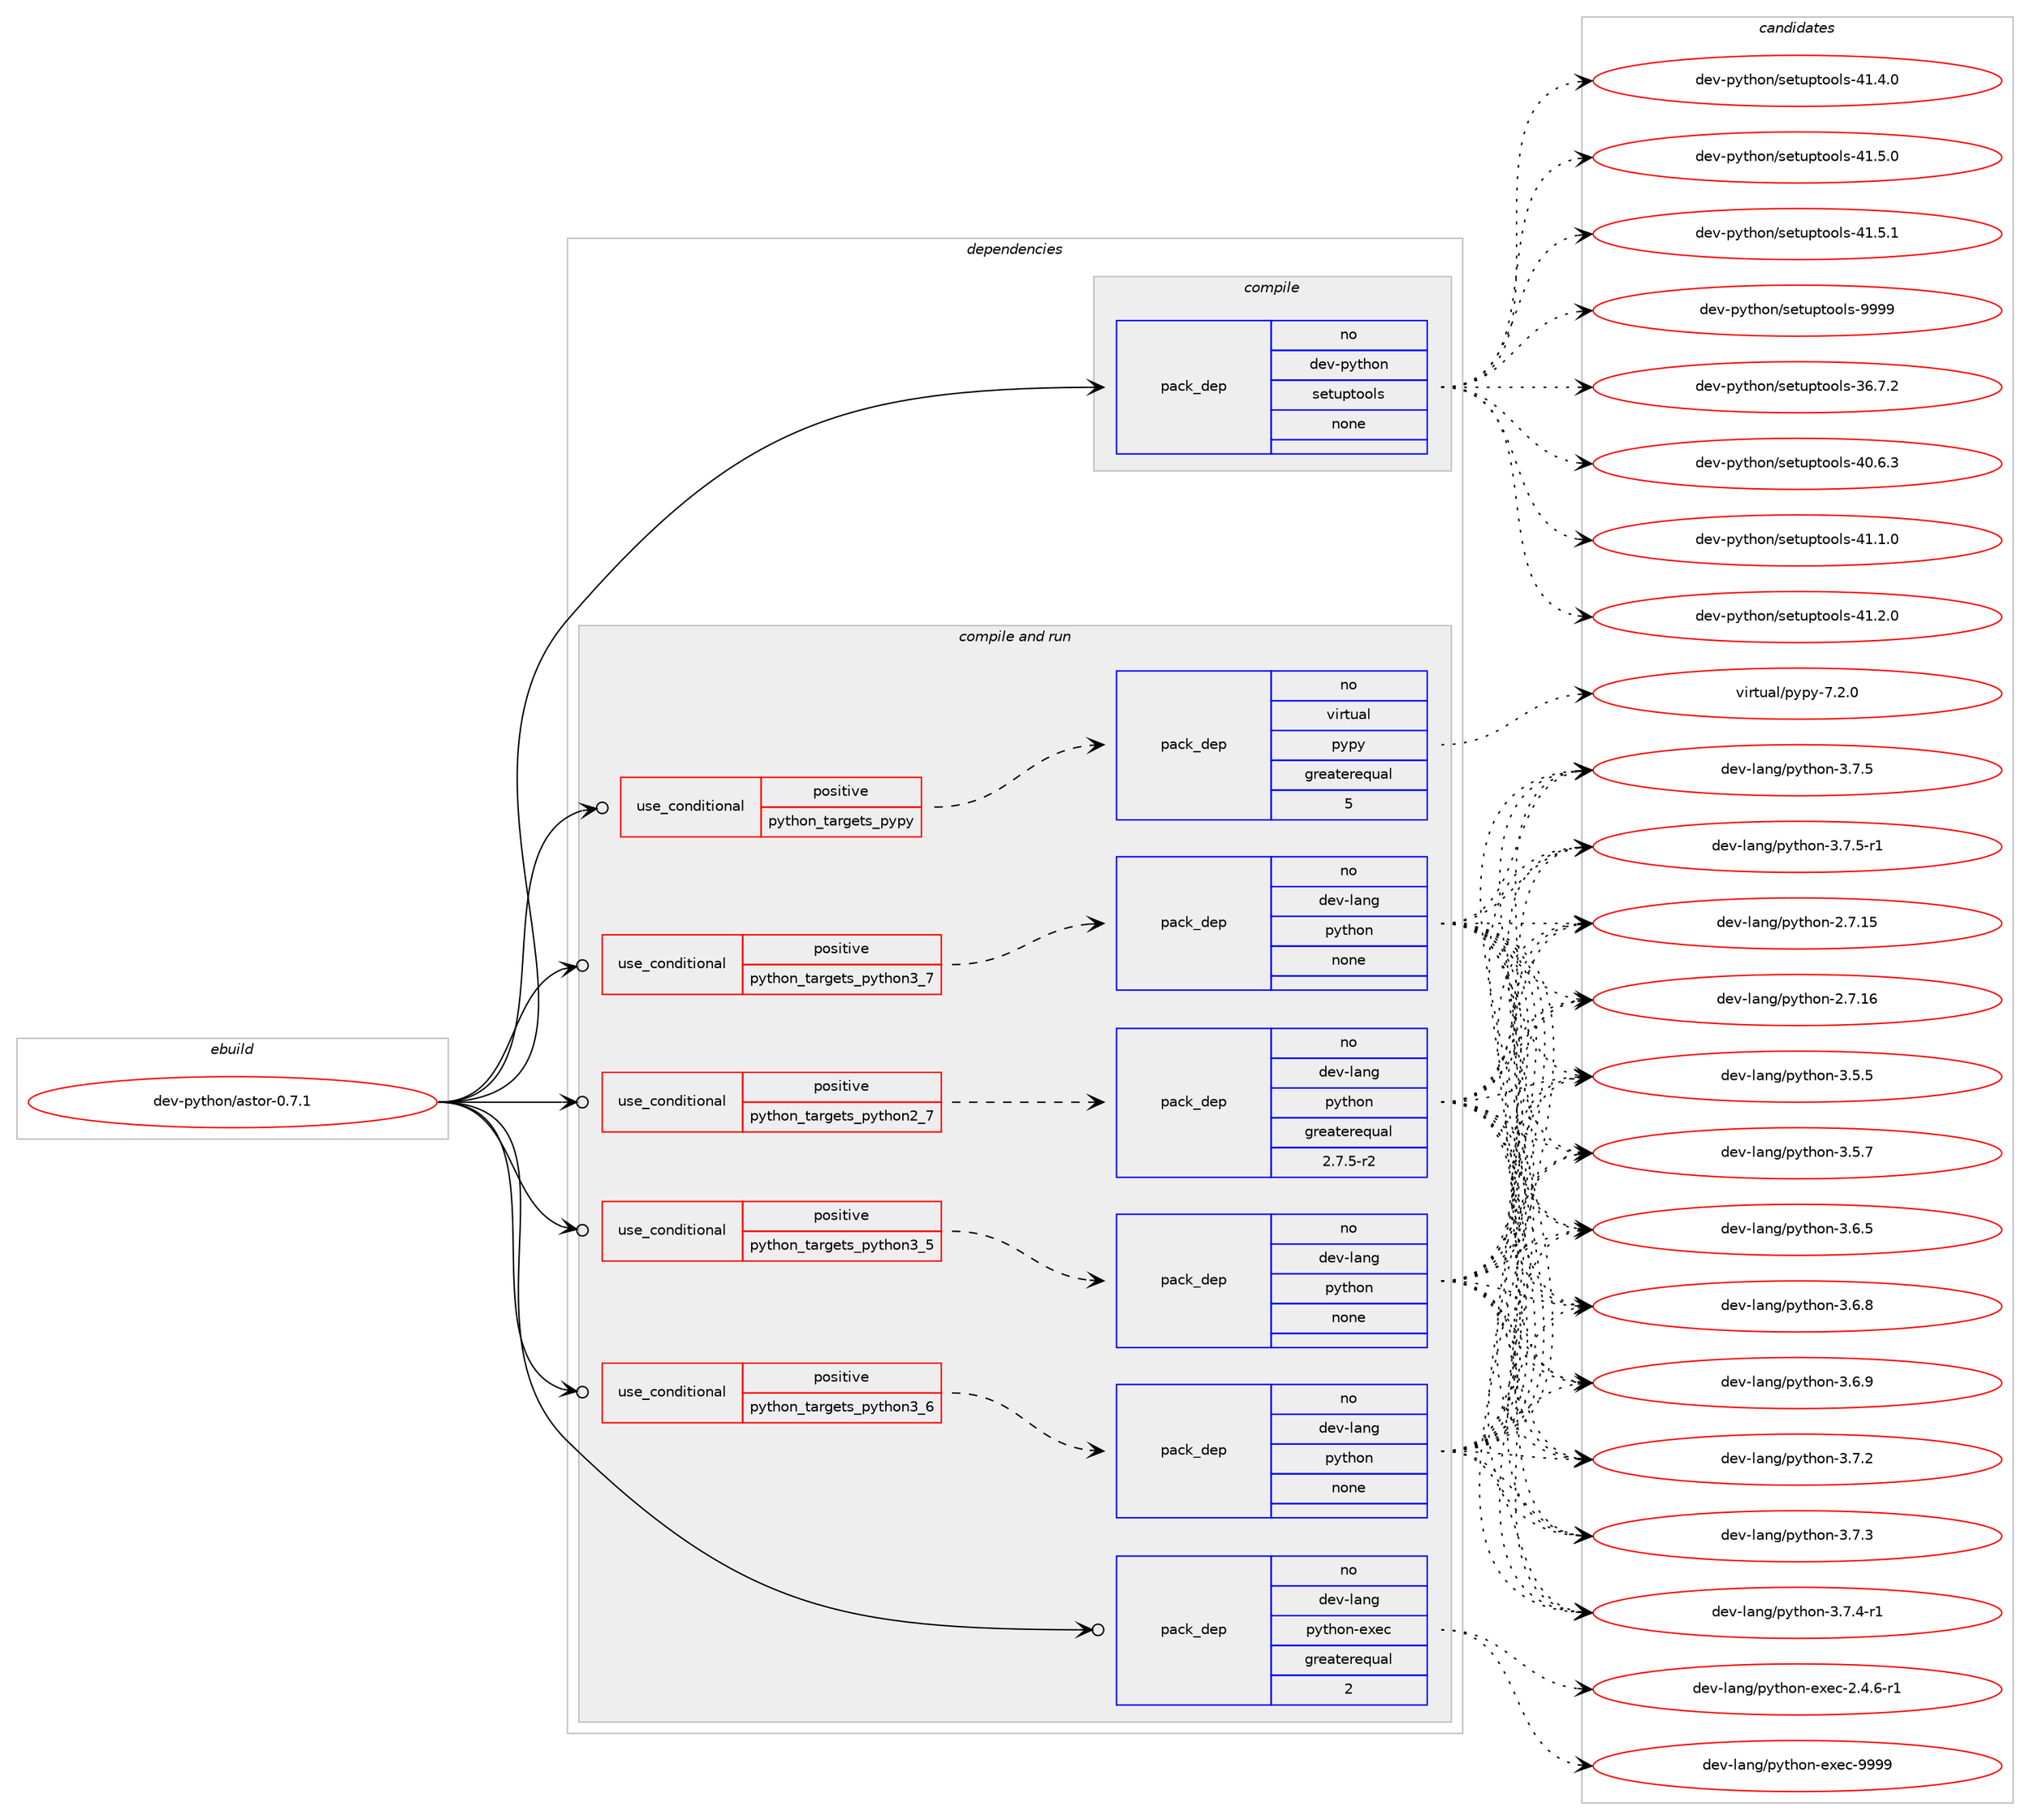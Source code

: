 digraph prolog {

# *************
# Graph options
# *************

newrank=true;
concentrate=true;
compound=true;
graph [rankdir=LR,fontname=Helvetica,fontsize=10,ranksep=1.5];#, ranksep=2.5, nodesep=0.2];
edge  [arrowhead=vee];
node  [fontname=Helvetica,fontsize=10];

# **********
# The ebuild
# **********

subgraph cluster_leftcol {
color=gray;
rank=same;
label=<<i>ebuild</i>>;
id [label="dev-python/astor-0.7.1", color=red, width=4, href="../dev-python/astor-0.7.1.svg"];
}

# ****************
# The dependencies
# ****************

subgraph cluster_midcol {
color=gray;
label=<<i>dependencies</i>>;
subgraph cluster_compile {
fillcolor="#eeeeee";
style=filled;
label=<<i>compile</i>>;
subgraph pack446613 {
dependency594683 [label=<<TABLE BORDER="0" CELLBORDER="1" CELLSPACING="0" CELLPADDING="4" WIDTH="220"><TR><TD ROWSPAN="6" CELLPADDING="30">pack_dep</TD></TR><TR><TD WIDTH="110">no</TD></TR><TR><TD>dev-python</TD></TR><TR><TD>setuptools</TD></TR><TR><TD>none</TD></TR><TR><TD></TD></TR></TABLE>>, shape=none, color=blue];
}
id:e -> dependency594683:w [weight=20,style="solid",arrowhead="vee"];
}
subgraph cluster_compileandrun {
fillcolor="#eeeeee";
style=filled;
label=<<i>compile and run</i>>;
subgraph cond136298 {
dependency594684 [label=<<TABLE BORDER="0" CELLBORDER="1" CELLSPACING="0" CELLPADDING="4"><TR><TD ROWSPAN="3" CELLPADDING="10">use_conditional</TD></TR><TR><TD>positive</TD></TR><TR><TD>python_targets_pypy</TD></TR></TABLE>>, shape=none, color=red];
subgraph pack446614 {
dependency594685 [label=<<TABLE BORDER="0" CELLBORDER="1" CELLSPACING="0" CELLPADDING="4" WIDTH="220"><TR><TD ROWSPAN="6" CELLPADDING="30">pack_dep</TD></TR><TR><TD WIDTH="110">no</TD></TR><TR><TD>virtual</TD></TR><TR><TD>pypy</TD></TR><TR><TD>greaterequal</TD></TR><TR><TD>5</TD></TR></TABLE>>, shape=none, color=blue];
}
dependency594684:e -> dependency594685:w [weight=20,style="dashed",arrowhead="vee"];
}
id:e -> dependency594684:w [weight=20,style="solid",arrowhead="odotvee"];
subgraph cond136299 {
dependency594686 [label=<<TABLE BORDER="0" CELLBORDER="1" CELLSPACING="0" CELLPADDING="4"><TR><TD ROWSPAN="3" CELLPADDING="10">use_conditional</TD></TR><TR><TD>positive</TD></TR><TR><TD>python_targets_python2_7</TD></TR></TABLE>>, shape=none, color=red];
subgraph pack446615 {
dependency594687 [label=<<TABLE BORDER="0" CELLBORDER="1" CELLSPACING="0" CELLPADDING="4" WIDTH="220"><TR><TD ROWSPAN="6" CELLPADDING="30">pack_dep</TD></TR><TR><TD WIDTH="110">no</TD></TR><TR><TD>dev-lang</TD></TR><TR><TD>python</TD></TR><TR><TD>greaterequal</TD></TR><TR><TD>2.7.5-r2</TD></TR></TABLE>>, shape=none, color=blue];
}
dependency594686:e -> dependency594687:w [weight=20,style="dashed",arrowhead="vee"];
}
id:e -> dependency594686:w [weight=20,style="solid",arrowhead="odotvee"];
subgraph cond136300 {
dependency594688 [label=<<TABLE BORDER="0" CELLBORDER="1" CELLSPACING="0" CELLPADDING="4"><TR><TD ROWSPAN="3" CELLPADDING="10">use_conditional</TD></TR><TR><TD>positive</TD></TR><TR><TD>python_targets_python3_5</TD></TR></TABLE>>, shape=none, color=red];
subgraph pack446616 {
dependency594689 [label=<<TABLE BORDER="0" CELLBORDER="1" CELLSPACING="0" CELLPADDING="4" WIDTH="220"><TR><TD ROWSPAN="6" CELLPADDING="30">pack_dep</TD></TR><TR><TD WIDTH="110">no</TD></TR><TR><TD>dev-lang</TD></TR><TR><TD>python</TD></TR><TR><TD>none</TD></TR><TR><TD></TD></TR></TABLE>>, shape=none, color=blue];
}
dependency594688:e -> dependency594689:w [weight=20,style="dashed",arrowhead="vee"];
}
id:e -> dependency594688:w [weight=20,style="solid",arrowhead="odotvee"];
subgraph cond136301 {
dependency594690 [label=<<TABLE BORDER="0" CELLBORDER="1" CELLSPACING="0" CELLPADDING="4"><TR><TD ROWSPAN="3" CELLPADDING="10">use_conditional</TD></TR><TR><TD>positive</TD></TR><TR><TD>python_targets_python3_6</TD></TR></TABLE>>, shape=none, color=red];
subgraph pack446617 {
dependency594691 [label=<<TABLE BORDER="0" CELLBORDER="1" CELLSPACING="0" CELLPADDING="4" WIDTH="220"><TR><TD ROWSPAN="6" CELLPADDING="30">pack_dep</TD></TR><TR><TD WIDTH="110">no</TD></TR><TR><TD>dev-lang</TD></TR><TR><TD>python</TD></TR><TR><TD>none</TD></TR><TR><TD></TD></TR></TABLE>>, shape=none, color=blue];
}
dependency594690:e -> dependency594691:w [weight=20,style="dashed",arrowhead="vee"];
}
id:e -> dependency594690:w [weight=20,style="solid",arrowhead="odotvee"];
subgraph cond136302 {
dependency594692 [label=<<TABLE BORDER="0" CELLBORDER="1" CELLSPACING="0" CELLPADDING="4"><TR><TD ROWSPAN="3" CELLPADDING="10">use_conditional</TD></TR><TR><TD>positive</TD></TR><TR><TD>python_targets_python3_7</TD></TR></TABLE>>, shape=none, color=red];
subgraph pack446618 {
dependency594693 [label=<<TABLE BORDER="0" CELLBORDER="1" CELLSPACING="0" CELLPADDING="4" WIDTH="220"><TR><TD ROWSPAN="6" CELLPADDING="30">pack_dep</TD></TR><TR><TD WIDTH="110">no</TD></TR><TR><TD>dev-lang</TD></TR><TR><TD>python</TD></TR><TR><TD>none</TD></TR><TR><TD></TD></TR></TABLE>>, shape=none, color=blue];
}
dependency594692:e -> dependency594693:w [weight=20,style="dashed",arrowhead="vee"];
}
id:e -> dependency594692:w [weight=20,style="solid",arrowhead="odotvee"];
subgraph pack446619 {
dependency594694 [label=<<TABLE BORDER="0" CELLBORDER="1" CELLSPACING="0" CELLPADDING="4" WIDTH="220"><TR><TD ROWSPAN="6" CELLPADDING="30">pack_dep</TD></TR><TR><TD WIDTH="110">no</TD></TR><TR><TD>dev-lang</TD></TR><TR><TD>python-exec</TD></TR><TR><TD>greaterequal</TD></TR><TR><TD>2</TD></TR></TABLE>>, shape=none, color=blue];
}
id:e -> dependency594694:w [weight=20,style="solid",arrowhead="odotvee"];
}
subgraph cluster_run {
fillcolor="#eeeeee";
style=filled;
label=<<i>run</i>>;
}
}

# **************
# The candidates
# **************

subgraph cluster_choices {
rank=same;
color=gray;
label=<<i>candidates</i>>;

subgraph choice446613 {
color=black;
nodesep=1;
choice100101118451121211161041111104711510111611711211611111110811545515446554650 [label="dev-python/setuptools-36.7.2", color=red, width=4,href="../dev-python/setuptools-36.7.2.svg"];
choice100101118451121211161041111104711510111611711211611111110811545524846544651 [label="dev-python/setuptools-40.6.3", color=red, width=4,href="../dev-python/setuptools-40.6.3.svg"];
choice100101118451121211161041111104711510111611711211611111110811545524946494648 [label="dev-python/setuptools-41.1.0", color=red, width=4,href="../dev-python/setuptools-41.1.0.svg"];
choice100101118451121211161041111104711510111611711211611111110811545524946504648 [label="dev-python/setuptools-41.2.0", color=red, width=4,href="../dev-python/setuptools-41.2.0.svg"];
choice100101118451121211161041111104711510111611711211611111110811545524946524648 [label="dev-python/setuptools-41.4.0", color=red, width=4,href="../dev-python/setuptools-41.4.0.svg"];
choice100101118451121211161041111104711510111611711211611111110811545524946534648 [label="dev-python/setuptools-41.5.0", color=red, width=4,href="../dev-python/setuptools-41.5.0.svg"];
choice100101118451121211161041111104711510111611711211611111110811545524946534649 [label="dev-python/setuptools-41.5.1", color=red, width=4,href="../dev-python/setuptools-41.5.1.svg"];
choice10010111845112121116104111110471151011161171121161111111081154557575757 [label="dev-python/setuptools-9999", color=red, width=4,href="../dev-python/setuptools-9999.svg"];
dependency594683:e -> choice100101118451121211161041111104711510111611711211611111110811545515446554650:w [style=dotted,weight="100"];
dependency594683:e -> choice100101118451121211161041111104711510111611711211611111110811545524846544651:w [style=dotted,weight="100"];
dependency594683:e -> choice100101118451121211161041111104711510111611711211611111110811545524946494648:w [style=dotted,weight="100"];
dependency594683:e -> choice100101118451121211161041111104711510111611711211611111110811545524946504648:w [style=dotted,weight="100"];
dependency594683:e -> choice100101118451121211161041111104711510111611711211611111110811545524946524648:w [style=dotted,weight="100"];
dependency594683:e -> choice100101118451121211161041111104711510111611711211611111110811545524946534648:w [style=dotted,weight="100"];
dependency594683:e -> choice100101118451121211161041111104711510111611711211611111110811545524946534649:w [style=dotted,weight="100"];
dependency594683:e -> choice10010111845112121116104111110471151011161171121161111111081154557575757:w [style=dotted,weight="100"];
}
subgraph choice446614 {
color=black;
nodesep=1;
choice1181051141161179710847112121112121455546504648 [label="virtual/pypy-7.2.0", color=red, width=4,href="../virtual/pypy-7.2.0.svg"];
dependency594685:e -> choice1181051141161179710847112121112121455546504648:w [style=dotted,weight="100"];
}
subgraph choice446615 {
color=black;
nodesep=1;
choice10010111845108971101034711212111610411111045504655464953 [label="dev-lang/python-2.7.15", color=red, width=4,href="../dev-lang/python-2.7.15.svg"];
choice10010111845108971101034711212111610411111045504655464954 [label="dev-lang/python-2.7.16", color=red, width=4,href="../dev-lang/python-2.7.16.svg"];
choice100101118451089711010347112121116104111110455146534653 [label="dev-lang/python-3.5.5", color=red, width=4,href="../dev-lang/python-3.5.5.svg"];
choice100101118451089711010347112121116104111110455146534655 [label="dev-lang/python-3.5.7", color=red, width=4,href="../dev-lang/python-3.5.7.svg"];
choice100101118451089711010347112121116104111110455146544653 [label="dev-lang/python-3.6.5", color=red, width=4,href="../dev-lang/python-3.6.5.svg"];
choice100101118451089711010347112121116104111110455146544656 [label="dev-lang/python-3.6.8", color=red, width=4,href="../dev-lang/python-3.6.8.svg"];
choice100101118451089711010347112121116104111110455146544657 [label="dev-lang/python-3.6.9", color=red, width=4,href="../dev-lang/python-3.6.9.svg"];
choice100101118451089711010347112121116104111110455146554650 [label="dev-lang/python-3.7.2", color=red, width=4,href="../dev-lang/python-3.7.2.svg"];
choice100101118451089711010347112121116104111110455146554651 [label="dev-lang/python-3.7.3", color=red, width=4,href="../dev-lang/python-3.7.3.svg"];
choice1001011184510897110103471121211161041111104551465546524511449 [label="dev-lang/python-3.7.4-r1", color=red, width=4,href="../dev-lang/python-3.7.4-r1.svg"];
choice100101118451089711010347112121116104111110455146554653 [label="dev-lang/python-3.7.5", color=red, width=4,href="../dev-lang/python-3.7.5.svg"];
choice1001011184510897110103471121211161041111104551465546534511449 [label="dev-lang/python-3.7.5-r1", color=red, width=4,href="../dev-lang/python-3.7.5-r1.svg"];
dependency594687:e -> choice10010111845108971101034711212111610411111045504655464953:w [style=dotted,weight="100"];
dependency594687:e -> choice10010111845108971101034711212111610411111045504655464954:w [style=dotted,weight="100"];
dependency594687:e -> choice100101118451089711010347112121116104111110455146534653:w [style=dotted,weight="100"];
dependency594687:e -> choice100101118451089711010347112121116104111110455146534655:w [style=dotted,weight="100"];
dependency594687:e -> choice100101118451089711010347112121116104111110455146544653:w [style=dotted,weight="100"];
dependency594687:e -> choice100101118451089711010347112121116104111110455146544656:w [style=dotted,weight="100"];
dependency594687:e -> choice100101118451089711010347112121116104111110455146544657:w [style=dotted,weight="100"];
dependency594687:e -> choice100101118451089711010347112121116104111110455146554650:w [style=dotted,weight="100"];
dependency594687:e -> choice100101118451089711010347112121116104111110455146554651:w [style=dotted,weight="100"];
dependency594687:e -> choice1001011184510897110103471121211161041111104551465546524511449:w [style=dotted,weight="100"];
dependency594687:e -> choice100101118451089711010347112121116104111110455146554653:w [style=dotted,weight="100"];
dependency594687:e -> choice1001011184510897110103471121211161041111104551465546534511449:w [style=dotted,weight="100"];
}
subgraph choice446616 {
color=black;
nodesep=1;
choice10010111845108971101034711212111610411111045504655464953 [label="dev-lang/python-2.7.15", color=red, width=4,href="../dev-lang/python-2.7.15.svg"];
choice10010111845108971101034711212111610411111045504655464954 [label="dev-lang/python-2.7.16", color=red, width=4,href="../dev-lang/python-2.7.16.svg"];
choice100101118451089711010347112121116104111110455146534653 [label="dev-lang/python-3.5.5", color=red, width=4,href="../dev-lang/python-3.5.5.svg"];
choice100101118451089711010347112121116104111110455146534655 [label="dev-lang/python-3.5.7", color=red, width=4,href="../dev-lang/python-3.5.7.svg"];
choice100101118451089711010347112121116104111110455146544653 [label="dev-lang/python-3.6.5", color=red, width=4,href="../dev-lang/python-3.6.5.svg"];
choice100101118451089711010347112121116104111110455146544656 [label="dev-lang/python-3.6.8", color=red, width=4,href="../dev-lang/python-3.6.8.svg"];
choice100101118451089711010347112121116104111110455146544657 [label="dev-lang/python-3.6.9", color=red, width=4,href="../dev-lang/python-3.6.9.svg"];
choice100101118451089711010347112121116104111110455146554650 [label="dev-lang/python-3.7.2", color=red, width=4,href="../dev-lang/python-3.7.2.svg"];
choice100101118451089711010347112121116104111110455146554651 [label="dev-lang/python-3.7.3", color=red, width=4,href="../dev-lang/python-3.7.3.svg"];
choice1001011184510897110103471121211161041111104551465546524511449 [label="dev-lang/python-3.7.4-r1", color=red, width=4,href="../dev-lang/python-3.7.4-r1.svg"];
choice100101118451089711010347112121116104111110455146554653 [label="dev-lang/python-3.7.5", color=red, width=4,href="../dev-lang/python-3.7.5.svg"];
choice1001011184510897110103471121211161041111104551465546534511449 [label="dev-lang/python-3.7.5-r1", color=red, width=4,href="../dev-lang/python-3.7.5-r1.svg"];
dependency594689:e -> choice10010111845108971101034711212111610411111045504655464953:w [style=dotted,weight="100"];
dependency594689:e -> choice10010111845108971101034711212111610411111045504655464954:w [style=dotted,weight="100"];
dependency594689:e -> choice100101118451089711010347112121116104111110455146534653:w [style=dotted,weight="100"];
dependency594689:e -> choice100101118451089711010347112121116104111110455146534655:w [style=dotted,weight="100"];
dependency594689:e -> choice100101118451089711010347112121116104111110455146544653:w [style=dotted,weight="100"];
dependency594689:e -> choice100101118451089711010347112121116104111110455146544656:w [style=dotted,weight="100"];
dependency594689:e -> choice100101118451089711010347112121116104111110455146544657:w [style=dotted,weight="100"];
dependency594689:e -> choice100101118451089711010347112121116104111110455146554650:w [style=dotted,weight="100"];
dependency594689:e -> choice100101118451089711010347112121116104111110455146554651:w [style=dotted,weight="100"];
dependency594689:e -> choice1001011184510897110103471121211161041111104551465546524511449:w [style=dotted,weight="100"];
dependency594689:e -> choice100101118451089711010347112121116104111110455146554653:w [style=dotted,weight="100"];
dependency594689:e -> choice1001011184510897110103471121211161041111104551465546534511449:w [style=dotted,weight="100"];
}
subgraph choice446617 {
color=black;
nodesep=1;
choice10010111845108971101034711212111610411111045504655464953 [label="dev-lang/python-2.7.15", color=red, width=4,href="../dev-lang/python-2.7.15.svg"];
choice10010111845108971101034711212111610411111045504655464954 [label="dev-lang/python-2.7.16", color=red, width=4,href="../dev-lang/python-2.7.16.svg"];
choice100101118451089711010347112121116104111110455146534653 [label="dev-lang/python-3.5.5", color=red, width=4,href="../dev-lang/python-3.5.5.svg"];
choice100101118451089711010347112121116104111110455146534655 [label="dev-lang/python-3.5.7", color=red, width=4,href="../dev-lang/python-3.5.7.svg"];
choice100101118451089711010347112121116104111110455146544653 [label="dev-lang/python-3.6.5", color=red, width=4,href="../dev-lang/python-3.6.5.svg"];
choice100101118451089711010347112121116104111110455146544656 [label="dev-lang/python-3.6.8", color=red, width=4,href="../dev-lang/python-3.6.8.svg"];
choice100101118451089711010347112121116104111110455146544657 [label="dev-lang/python-3.6.9", color=red, width=4,href="../dev-lang/python-3.6.9.svg"];
choice100101118451089711010347112121116104111110455146554650 [label="dev-lang/python-3.7.2", color=red, width=4,href="../dev-lang/python-3.7.2.svg"];
choice100101118451089711010347112121116104111110455146554651 [label="dev-lang/python-3.7.3", color=red, width=4,href="../dev-lang/python-3.7.3.svg"];
choice1001011184510897110103471121211161041111104551465546524511449 [label="dev-lang/python-3.7.4-r1", color=red, width=4,href="../dev-lang/python-3.7.4-r1.svg"];
choice100101118451089711010347112121116104111110455146554653 [label="dev-lang/python-3.7.5", color=red, width=4,href="../dev-lang/python-3.7.5.svg"];
choice1001011184510897110103471121211161041111104551465546534511449 [label="dev-lang/python-3.7.5-r1", color=red, width=4,href="../dev-lang/python-3.7.5-r1.svg"];
dependency594691:e -> choice10010111845108971101034711212111610411111045504655464953:w [style=dotted,weight="100"];
dependency594691:e -> choice10010111845108971101034711212111610411111045504655464954:w [style=dotted,weight="100"];
dependency594691:e -> choice100101118451089711010347112121116104111110455146534653:w [style=dotted,weight="100"];
dependency594691:e -> choice100101118451089711010347112121116104111110455146534655:w [style=dotted,weight="100"];
dependency594691:e -> choice100101118451089711010347112121116104111110455146544653:w [style=dotted,weight="100"];
dependency594691:e -> choice100101118451089711010347112121116104111110455146544656:w [style=dotted,weight="100"];
dependency594691:e -> choice100101118451089711010347112121116104111110455146544657:w [style=dotted,weight="100"];
dependency594691:e -> choice100101118451089711010347112121116104111110455146554650:w [style=dotted,weight="100"];
dependency594691:e -> choice100101118451089711010347112121116104111110455146554651:w [style=dotted,weight="100"];
dependency594691:e -> choice1001011184510897110103471121211161041111104551465546524511449:w [style=dotted,weight="100"];
dependency594691:e -> choice100101118451089711010347112121116104111110455146554653:w [style=dotted,weight="100"];
dependency594691:e -> choice1001011184510897110103471121211161041111104551465546534511449:w [style=dotted,weight="100"];
}
subgraph choice446618 {
color=black;
nodesep=1;
choice10010111845108971101034711212111610411111045504655464953 [label="dev-lang/python-2.7.15", color=red, width=4,href="../dev-lang/python-2.7.15.svg"];
choice10010111845108971101034711212111610411111045504655464954 [label="dev-lang/python-2.7.16", color=red, width=4,href="../dev-lang/python-2.7.16.svg"];
choice100101118451089711010347112121116104111110455146534653 [label="dev-lang/python-3.5.5", color=red, width=4,href="../dev-lang/python-3.5.5.svg"];
choice100101118451089711010347112121116104111110455146534655 [label="dev-lang/python-3.5.7", color=red, width=4,href="../dev-lang/python-3.5.7.svg"];
choice100101118451089711010347112121116104111110455146544653 [label="dev-lang/python-3.6.5", color=red, width=4,href="../dev-lang/python-3.6.5.svg"];
choice100101118451089711010347112121116104111110455146544656 [label="dev-lang/python-3.6.8", color=red, width=4,href="../dev-lang/python-3.6.8.svg"];
choice100101118451089711010347112121116104111110455146544657 [label="dev-lang/python-3.6.9", color=red, width=4,href="../dev-lang/python-3.6.9.svg"];
choice100101118451089711010347112121116104111110455146554650 [label="dev-lang/python-3.7.2", color=red, width=4,href="../dev-lang/python-3.7.2.svg"];
choice100101118451089711010347112121116104111110455146554651 [label="dev-lang/python-3.7.3", color=red, width=4,href="../dev-lang/python-3.7.3.svg"];
choice1001011184510897110103471121211161041111104551465546524511449 [label="dev-lang/python-3.7.4-r1", color=red, width=4,href="../dev-lang/python-3.7.4-r1.svg"];
choice100101118451089711010347112121116104111110455146554653 [label="dev-lang/python-3.7.5", color=red, width=4,href="../dev-lang/python-3.7.5.svg"];
choice1001011184510897110103471121211161041111104551465546534511449 [label="dev-lang/python-3.7.5-r1", color=red, width=4,href="../dev-lang/python-3.7.5-r1.svg"];
dependency594693:e -> choice10010111845108971101034711212111610411111045504655464953:w [style=dotted,weight="100"];
dependency594693:e -> choice10010111845108971101034711212111610411111045504655464954:w [style=dotted,weight="100"];
dependency594693:e -> choice100101118451089711010347112121116104111110455146534653:w [style=dotted,weight="100"];
dependency594693:e -> choice100101118451089711010347112121116104111110455146534655:w [style=dotted,weight="100"];
dependency594693:e -> choice100101118451089711010347112121116104111110455146544653:w [style=dotted,weight="100"];
dependency594693:e -> choice100101118451089711010347112121116104111110455146544656:w [style=dotted,weight="100"];
dependency594693:e -> choice100101118451089711010347112121116104111110455146544657:w [style=dotted,weight="100"];
dependency594693:e -> choice100101118451089711010347112121116104111110455146554650:w [style=dotted,weight="100"];
dependency594693:e -> choice100101118451089711010347112121116104111110455146554651:w [style=dotted,weight="100"];
dependency594693:e -> choice1001011184510897110103471121211161041111104551465546524511449:w [style=dotted,weight="100"];
dependency594693:e -> choice100101118451089711010347112121116104111110455146554653:w [style=dotted,weight="100"];
dependency594693:e -> choice1001011184510897110103471121211161041111104551465546534511449:w [style=dotted,weight="100"];
}
subgraph choice446619 {
color=black;
nodesep=1;
choice10010111845108971101034711212111610411111045101120101994550465246544511449 [label="dev-lang/python-exec-2.4.6-r1", color=red, width=4,href="../dev-lang/python-exec-2.4.6-r1.svg"];
choice10010111845108971101034711212111610411111045101120101994557575757 [label="dev-lang/python-exec-9999", color=red, width=4,href="../dev-lang/python-exec-9999.svg"];
dependency594694:e -> choice10010111845108971101034711212111610411111045101120101994550465246544511449:w [style=dotted,weight="100"];
dependency594694:e -> choice10010111845108971101034711212111610411111045101120101994557575757:w [style=dotted,weight="100"];
}
}

}
